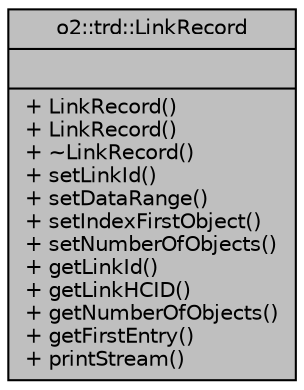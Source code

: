 digraph "o2::trd::LinkRecord"
{
 // INTERACTIVE_SVG=YES
  bgcolor="transparent";
  edge [fontname="Helvetica",fontsize="10",labelfontname="Helvetica",labelfontsize="10"];
  node [fontname="Helvetica",fontsize="10",shape=record];
  Node1 [label="{o2::trd::LinkRecord\n||+ LinkRecord()\l+ LinkRecord()\l+ ~LinkRecord()\l+ setLinkId()\l+ setDataRange()\l+ setIndexFirstObject()\l+ setNumberOfObjects()\l+ getLinkId()\l+ getLinkHCID()\l+ getNumberOfObjects()\l+ getFirstEntry()\l+ printStream()\l}",height=0.2,width=0.4,color="black", fillcolor="grey75", style="filled", fontcolor="black"];
}
